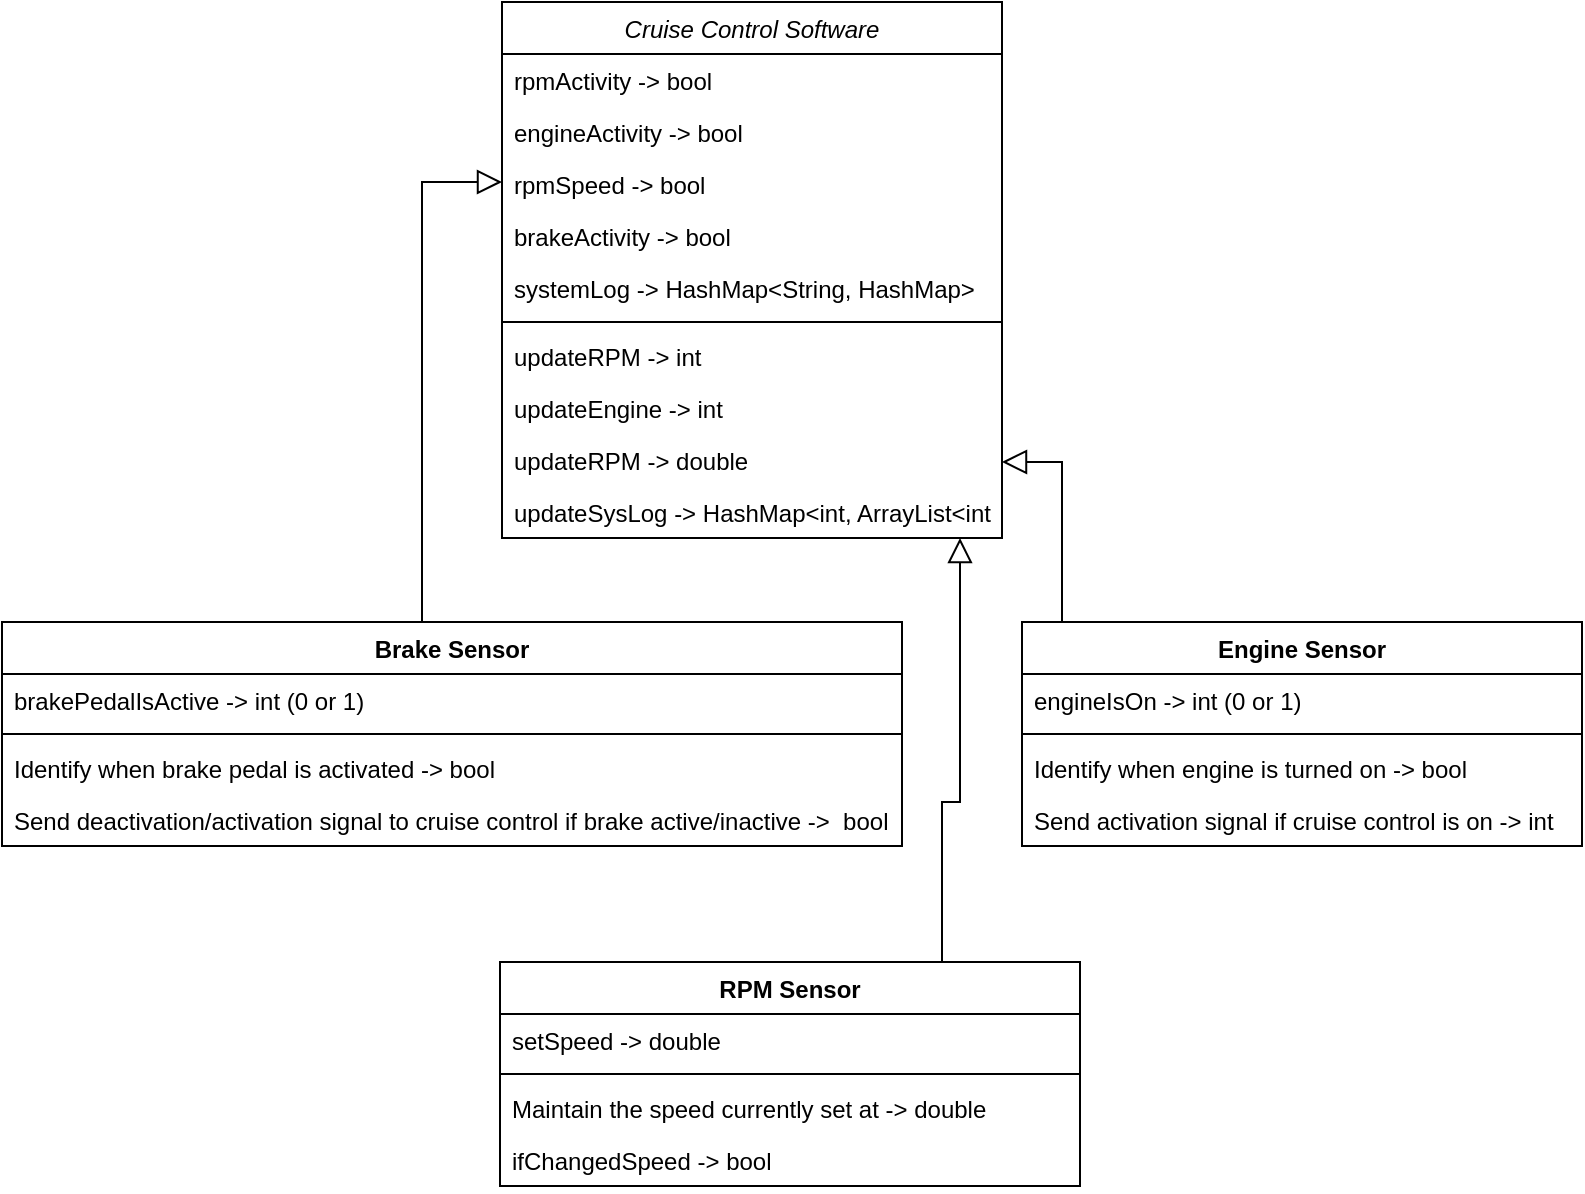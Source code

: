 <mxfile version="12.9.7" type="device"><diagram id="C5RBs43oDa-KdzZeNtuy" name="Page-1"><mxGraphModel dx="1426" dy="753" grid="1" gridSize="10" guides="1" tooltips="1" connect="1" arrows="1" fold="1" page="1" pageScale="1" pageWidth="827" pageHeight="1169" math="0" shadow="0"><root><mxCell id="WIyWlLk6GJQsqaUBKTNV-0"/><mxCell id="WIyWlLk6GJQsqaUBKTNV-1" parent="WIyWlLk6GJQsqaUBKTNV-0"/><mxCell id="zkfFHV4jXpPFQw0GAbJ--0" value="Cruise Control Software" style="swimlane;fontStyle=2;align=center;verticalAlign=top;childLayout=stackLayout;horizontal=1;startSize=26;horizontalStack=0;resizeParent=1;resizeLast=0;collapsible=1;marginBottom=0;rounded=0;shadow=0;strokeWidth=1;" parent="WIyWlLk6GJQsqaUBKTNV-1" vertex="1"><mxGeometry x="270" width="250" height="268" as="geometry"><mxRectangle x="230" y="140" width="160" height="26" as="alternateBounds"/></mxGeometry></mxCell><mxCell id="zkfFHV4jXpPFQw0GAbJ--20" value="rpmActivity -&gt; bool" style="text;align=left;verticalAlign=top;spacingLeft=4;spacingRight=4;overflow=hidden;rotatable=0;points=[[0,0.5],[1,0.5]];portConstraint=eastwest;rounded=0;shadow=0;html=0;" parent="zkfFHV4jXpPFQw0GAbJ--0" vertex="1"><mxGeometry y="26" width="250" height="26" as="geometry"/></mxCell><mxCell id="zkfFHV4jXpPFQw0GAbJ--19" value="engineActivity -&gt; bool" style="text;align=left;verticalAlign=top;spacingLeft=4;spacingRight=4;overflow=hidden;rotatable=0;points=[[0,0.5],[1,0.5]];portConstraint=eastwest;rounded=0;shadow=0;html=0;" parent="zkfFHV4jXpPFQw0GAbJ--0" vertex="1"><mxGeometry y="52" width="250" height="26" as="geometry"/></mxCell><mxCell id="zkfFHV4jXpPFQw0GAbJ--21" value="rpmSpeed -&gt; bool" style="text;align=left;verticalAlign=top;spacingLeft=4;spacingRight=4;overflow=hidden;rotatable=0;points=[[0,0.5],[1,0.5]];portConstraint=eastwest;rounded=0;shadow=0;html=0;" parent="zkfFHV4jXpPFQw0GAbJ--0" vertex="1"><mxGeometry y="78" width="250" height="26" as="geometry"/></mxCell><mxCell id="zkfFHV4jXpPFQw0GAbJ--3" value="brakeActivity -&gt; bool" style="text;align=left;verticalAlign=top;spacingLeft=4;spacingRight=4;overflow=hidden;rotatable=0;points=[[0,0.5],[1,0.5]];portConstraint=eastwest;rounded=0;shadow=0;html=0;" parent="zkfFHV4jXpPFQw0GAbJ--0" vertex="1"><mxGeometry y="104" width="250" height="26" as="geometry"/></mxCell><mxCell id="zkfFHV4jXpPFQw0GAbJ--22" value="systemLog -&gt; HashMap&lt;String, HashMap&gt;" style="text;align=left;verticalAlign=top;spacingLeft=4;spacingRight=4;overflow=hidden;rotatable=0;points=[[0,0.5],[1,0.5]];portConstraint=eastwest;rounded=0;shadow=0;html=0;" parent="zkfFHV4jXpPFQw0GAbJ--0" vertex="1"><mxGeometry y="130" width="250" height="26" as="geometry"/></mxCell><mxCell id="zkfFHV4jXpPFQw0GAbJ--4" value="" style="line;html=1;strokeWidth=1;align=left;verticalAlign=middle;spacingTop=-1;spacingLeft=3;spacingRight=3;rotatable=0;labelPosition=right;points=[];portConstraint=eastwest;" parent="zkfFHV4jXpPFQw0GAbJ--0" vertex="1"><mxGeometry y="156" width="250" height="8" as="geometry"/></mxCell><mxCell id="wERBfOLv1Vv86fq_oqAW-58" value="updateRPM -&gt; int" style="text;align=left;verticalAlign=top;spacingLeft=4;spacingRight=4;overflow=hidden;rotatable=0;points=[[0,0.5],[1,0.5]];portConstraint=eastwest;rounded=0;shadow=0;html=0;" parent="zkfFHV4jXpPFQw0GAbJ--0" vertex="1"><mxGeometry y="164" width="250" height="26" as="geometry"/></mxCell><mxCell id="wERBfOLv1Vv86fq_oqAW-59" value="updateEngine -&gt; int" style="text;align=left;verticalAlign=top;spacingLeft=4;spacingRight=4;overflow=hidden;rotatable=0;points=[[0,0.5],[1,0.5]];portConstraint=eastwest;rounded=0;shadow=0;html=0;" parent="zkfFHV4jXpPFQw0GAbJ--0" vertex="1"><mxGeometry y="190" width="250" height="26" as="geometry"/></mxCell><mxCell id="wERBfOLv1Vv86fq_oqAW-60" value="updateRPM -&gt; double" style="text;align=left;verticalAlign=top;spacingLeft=4;spacingRight=4;overflow=hidden;rotatable=0;points=[[0,0.5],[1,0.5]];portConstraint=eastwest;rounded=0;shadow=0;html=0;" parent="zkfFHV4jXpPFQw0GAbJ--0" vertex="1"><mxGeometry y="216" width="250" height="26" as="geometry"/></mxCell><mxCell id="wERBfOLv1Vv86fq_oqAW-61" value="updateSysLog -&gt; HashMap&lt;int, ArrayList&lt;int&gt;" style="text;align=left;verticalAlign=top;spacingLeft=4;spacingRight=4;overflow=hidden;rotatable=0;points=[[0,0.5],[1,0.5]];portConstraint=eastwest;rounded=0;shadow=0;html=0;" parent="zkfFHV4jXpPFQw0GAbJ--0" vertex="1"><mxGeometry y="242" width="250" height="26" as="geometry"/></mxCell><mxCell id="zkfFHV4jXpPFQw0GAbJ--12" value="" style="endArrow=block;endSize=10;endFill=0;shadow=0;strokeWidth=1;rounded=0;edgeStyle=elbowEdgeStyle;elbow=vertical;" parent="WIyWlLk6GJQsqaUBKTNV-1" source="wERBfOLv1Vv86fq_oqAW-12" target="zkfFHV4jXpPFQw0GAbJ--0" edge="1"><mxGeometry width="160" relative="1" as="geometry"><mxPoint x="234.06" y="250.99" as="sourcePoint"/><mxPoint x="200" y="203" as="targetPoint"/><Array as="points"><mxPoint x="230" y="90"/></Array></mxGeometry></mxCell><mxCell id="zkfFHV4jXpPFQw0GAbJ--16" value="" style="endArrow=block;endSize=10;endFill=0;shadow=0;strokeWidth=1;rounded=0;edgeStyle=elbowEdgeStyle;elbow=vertical;" parent="WIyWlLk6GJQsqaUBKTNV-1" source="wERBfOLv1Vv86fq_oqAW-8" target="zkfFHV4jXpPFQw0GAbJ--0" edge="1"><mxGeometry width="160" relative="1" as="geometry"><mxPoint x="395" y="320" as="sourcePoint"/><mxPoint x="310" y="271" as="targetPoint"/><Array as="points"><mxPoint x="550" y="230"/></Array></mxGeometry></mxCell><mxCell id="wERBfOLv1Vv86fq_oqAW-12" value="Brake Sensor" style="swimlane;fontStyle=1;align=center;verticalAlign=top;childLayout=stackLayout;horizontal=1;startSize=26;horizontalStack=0;resizeParent=1;resizeParentMax=0;resizeLast=0;collapsible=1;marginBottom=0;" parent="WIyWlLk6GJQsqaUBKTNV-1" vertex="1"><mxGeometry x="20" y="310" width="450" height="112" as="geometry"><mxRectangle x="30" y="390" width="110" height="26" as="alternateBounds"/></mxGeometry></mxCell><mxCell id="wERBfOLv1Vv86fq_oqAW-13" value="brakePedalIsActive -&gt; int (0 or 1)" style="text;strokeColor=none;fillColor=none;align=left;verticalAlign=top;spacingLeft=4;spacingRight=4;overflow=hidden;rotatable=0;points=[[0,0.5],[1,0.5]];portConstraint=eastwest;" parent="wERBfOLv1Vv86fq_oqAW-12" vertex="1"><mxGeometry y="26" width="450" height="26" as="geometry"/></mxCell><mxCell id="wERBfOLv1Vv86fq_oqAW-14" value="" style="line;strokeWidth=1;fillColor=none;align=left;verticalAlign=middle;spacingTop=-1;spacingLeft=3;spacingRight=3;rotatable=0;labelPosition=right;points=[];portConstraint=eastwest;" parent="wERBfOLv1Vv86fq_oqAW-12" vertex="1"><mxGeometry y="52" width="450" height="8" as="geometry"/></mxCell><mxCell id="wERBfOLv1Vv86fq_oqAW-15" value="Identify when brake pedal is activated -&gt; bool " style="text;strokeColor=none;fillColor=none;align=left;verticalAlign=top;spacingLeft=4;spacingRight=4;overflow=hidden;rotatable=0;points=[[0,0.5],[1,0.5]];portConstraint=eastwest;" parent="wERBfOLv1Vv86fq_oqAW-12" vertex="1"><mxGeometry y="60" width="450" height="26" as="geometry"/></mxCell><mxCell id="wERBfOLv1Vv86fq_oqAW-19" value="Send deactivation/activation signal to cruise control if brake active/inactive -&gt;  bool" style="text;strokeColor=none;fillColor=none;align=left;verticalAlign=top;spacingLeft=4;spacingRight=4;overflow=hidden;rotatable=0;points=[[0,0.5],[1,0.5]];portConstraint=eastwest;" parent="wERBfOLv1Vv86fq_oqAW-12" vertex="1"><mxGeometry y="86" width="450" height="26" as="geometry"/></mxCell><mxCell id="wERBfOLv1Vv86fq_oqAW-27" value="" style="endArrow=block;endSize=10;endFill=0;shadow=0;strokeWidth=1;rounded=0;edgeStyle=elbowEdgeStyle;elbow=vertical;entryX=0.916;entryY=1;entryDx=0;entryDy=0;entryPerimeter=0;" parent="WIyWlLk6GJQsqaUBKTNV-1" source="wERBfOLv1Vv86fq_oqAW-21" edge="1" target="wERBfOLv1Vv86fq_oqAW-61"><mxGeometry width="160" relative="1" as="geometry"><mxPoint x="500" y="456" as="sourcePoint"/><mxPoint x="530" y="210" as="targetPoint"/><Array as="points"><mxPoint x="490" y="400"/><mxPoint x="480" y="310"/><mxPoint x="390" y="580"/><mxPoint x="540" y="563"/><mxPoint x="530" y="250"/><mxPoint x="530" y="250"/><mxPoint x="560" y="240"/></Array></mxGeometry></mxCell><mxCell id="wERBfOLv1Vv86fq_oqAW-8" value="Engine Sensor" style="swimlane;fontStyle=1;align=center;verticalAlign=top;childLayout=stackLayout;horizontal=1;startSize=26;horizontalStack=0;resizeParent=1;resizeParentMax=0;resizeLast=0;collapsible=1;marginBottom=0;" parent="WIyWlLk6GJQsqaUBKTNV-1" vertex="1"><mxGeometry x="530" y="310" width="280" height="112" as="geometry"/></mxCell><mxCell id="wERBfOLv1Vv86fq_oqAW-9" value="engineIsOn -&gt; int (0 or 1)" style="text;strokeColor=none;fillColor=none;align=left;verticalAlign=top;spacingLeft=4;spacingRight=4;overflow=hidden;rotatable=0;points=[[0,0.5],[1,0.5]];portConstraint=eastwest;" parent="wERBfOLv1Vv86fq_oqAW-8" vertex="1"><mxGeometry y="26" width="280" height="26" as="geometry"/></mxCell><mxCell id="wERBfOLv1Vv86fq_oqAW-10" value="" style="line;strokeWidth=1;fillColor=none;align=left;verticalAlign=middle;spacingTop=-1;spacingLeft=3;spacingRight=3;rotatable=0;labelPosition=right;points=[];portConstraint=eastwest;" parent="wERBfOLv1Vv86fq_oqAW-8" vertex="1"><mxGeometry y="52" width="280" height="8" as="geometry"/></mxCell><mxCell id="wERBfOLv1Vv86fq_oqAW-11" value="Identify when engine is turned on -&gt; bool" style="text;strokeColor=none;fillColor=none;align=left;verticalAlign=top;spacingLeft=4;spacingRight=4;overflow=hidden;rotatable=0;points=[[0,0.5],[1,0.5]];portConstraint=eastwest;" parent="wERBfOLv1Vv86fq_oqAW-8" vertex="1"><mxGeometry y="60" width="280" height="26" as="geometry"/></mxCell><mxCell id="wERBfOLv1Vv86fq_oqAW-20" value="Send activation signal if cruise control is on -&gt; int " style="text;strokeColor=none;fillColor=none;align=left;verticalAlign=top;spacingLeft=4;spacingRight=4;overflow=hidden;rotatable=0;points=[[0,0.5],[1,0.5]];portConstraint=eastwest;" parent="wERBfOLv1Vv86fq_oqAW-8" vertex="1"><mxGeometry y="86" width="280" height="26" as="geometry"/></mxCell><mxCell id="wERBfOLv1Vv86fq_oqAW-21" value="RPM Sensor" style="swimlane;fontStyle=1;align=center;verticalAlign=top;childLayout=stackLayout;horizontal=1;startSize=26;horizontalStack=0;resizeParent=1;resizeParentMax=0;resizeLast=0;collapsible=1;marginBottom=0;" parent="WIyWlLk6GJQsqaUBKTNV-1" vertex="1"><mxGeometry x="269" y="480" width="290" height="112" as="geometry"/></mxCell><mxCell id="wERBfOLv1Vv86fq_oqAW-22" value="setSpeed -&gt; double " style="text;strokeColor=none;fillColor=none;align=left;verticalAlign=top;spacingLeft=4;spacingRight=4;overflow=hidden;rotatable=0;points=[[0,0.5],[1,0.5]];portConstraint=eastwest;" parent="wERBfOLv1Vv86fq_oqAW-21" vertex="1"><mxGeometry y="26" width="290" height="26" as="geometry"/></mxCell><mxCell id="wERBfOLv1Vv86fq_oqAW-23" value="" style="line;strokeWidth=1;fillColor=none;align=left;verticalAlign=middle;spacingTop=-1;spacingLeft=3;spacingRight=3;rotatable=0;labelPosition=right;points=[];portConstraint=eastwest;" parent="wERBfOLv1Vv86fq_oqAW-21" vertex="1"><mxGeometry y="52" width="290" height="8" as="geometry"/></mxCell><mxCell id="wERBfOLv1Vv86fq_oqAW-26" value="Maintain the speed currently set at -&gt; double " style="text;strokeColor=none;fillColor=none;align=left;verticalAlign=top;spacingLeft=4;spacingRight=4;overflow=hidden;rotatable=0;points=[[0,0.5],[1,0.5]];portConstraint=eastwest;" parent="wERBfOLv1Vv86fq_oqAW-21" vertex="1"><mxGeometry y="60" width="290" height="26" as="geometry"/></mxCell><mxCell id="wERBfOLv1Vv86fq_oqAW-28" value="ifChangedSpeed -&gt; bool" style="text;strokeColor=none;fillColor=none;align=left;verticalAlign=top;spacingLeft=4;spacingRight=4;overflow=hidden;rotatable=0;points=[[0,0.5],[1,0.5]];portConstraint=eastwest;" parent="wERBfOLv1Vv86fq_oqAW-21" vertex="1"><mxGeometry y="86" width="290" height="26" as="geometry"/></mxCell></root></mxGraphModel></diagram></mxfile>